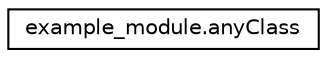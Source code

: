 digraph "Graphical Class Hierarchy"
{
  edge [fontname="Helvetica",fontsize="10",labelfontname="Helvetica",labelfontsize="10"];
  node [fontname="Helvetica",fontsize="10",shape=record];
  rankdir="LR";
  Node0 [label="example_module.anyClass",height=0.2,width=0.4,color="black", fillcolor="white", style="filled",URL="$classexample__module_1_1anyClass.html"];
}
